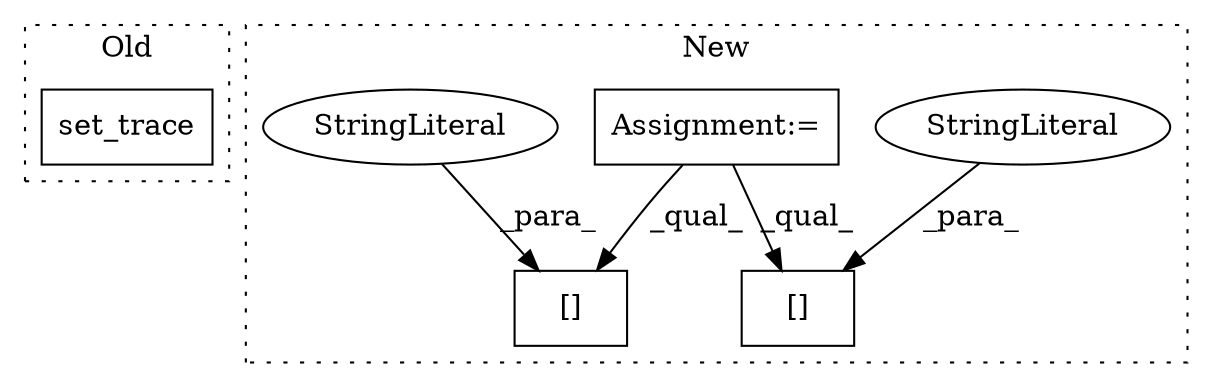digraph G {
subgraph cluster0 {
1 [label="set_trace" a="32" s="877" l="11" shape="box"];
label = "Old";
style="dotted";
}
subgraph cluster1 {
2 [label="[]" a="2" s="1170,1212" l="29,1" shape="box"];
3 [label="StringLiteral" a="45" s="1199" l="13" shape="ellipse"];
4 [label="Assignment:=" a="7" s="1073" l="1" shape="box"];
5 [label="[]" a="2" s="1237,1280" l="29,1" shape="box"];
6 [label="StringLiteral" a="45" s="1266" l="14" shape="ellipse"];
label = "New";
style="dotted";
}
3 -> 2 [label="_para_"];
4 -> 2 [label="_qual_"];
4 -> 5 [label="_qual_"];
6 -> 5 [label="_para_"];
}